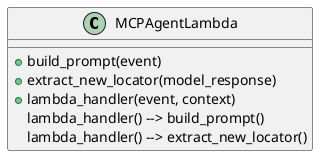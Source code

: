@startuml MCPAgentLambdaClass
class MCPAgentLambda {
    + build_prompt(event)
    + extract_new_locator(model_response)
    + lambda_handler(event, context)
}

MCPAgentLambda : lambda_handler() --> build_prompt()
MCPAgentLambda : lambda_handler() --> extract_new_locator()
@enduml